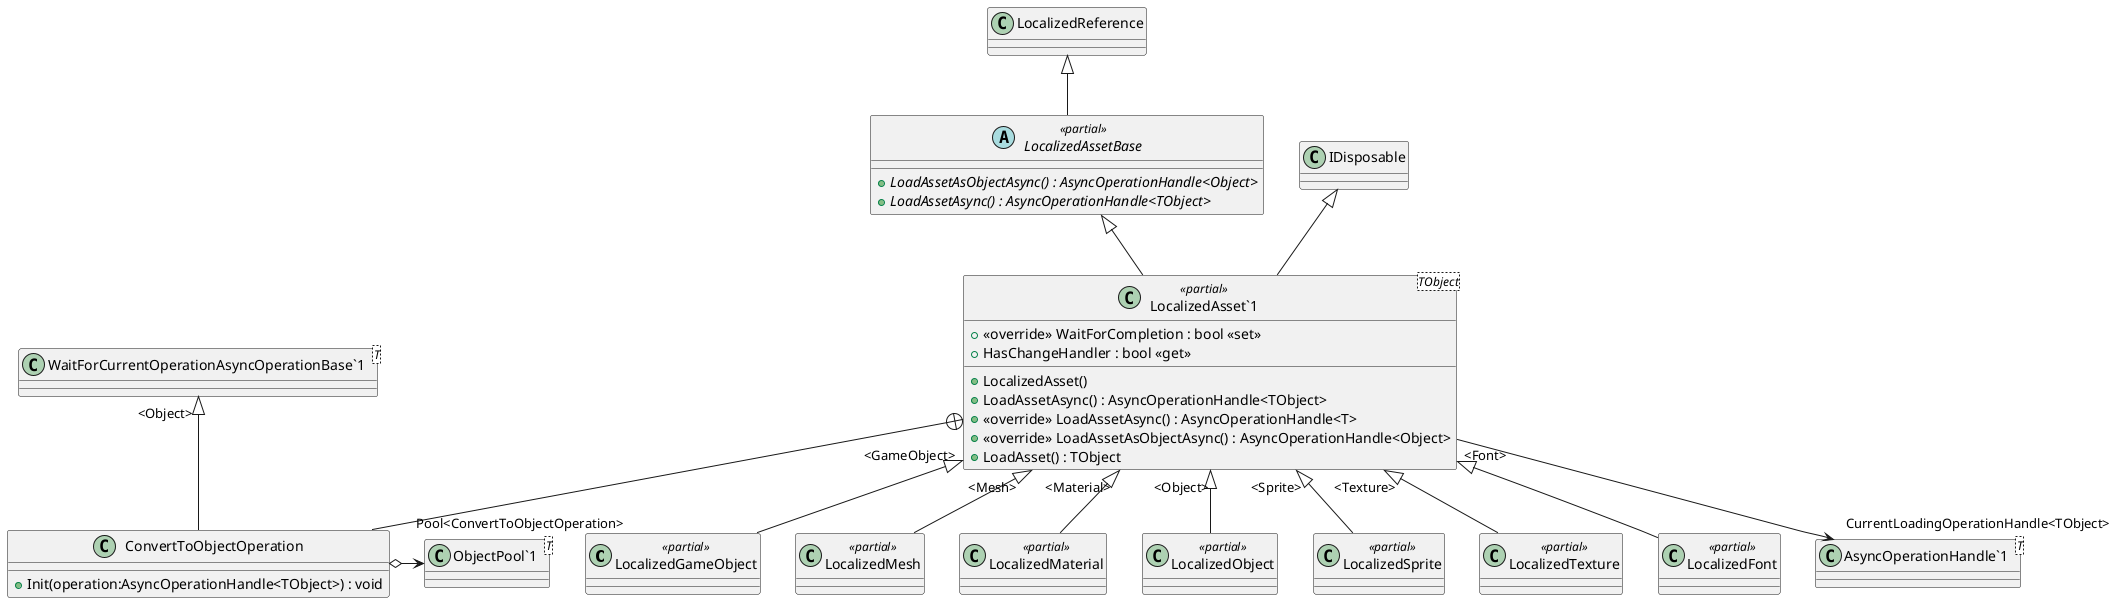 @startuml
class LocalizedGameObject <<partial>> {
}
class LocalizedMesh <<partial>> {
}
class LocalizedMaterial <<partial>> {
}
class LocalizedObject <<partial>> {
}
class LocalizedSprite <<partial>> {
}
class LocalizedTexture <<partial>> {
}
class LocalizedFont <<partial>> {
}
abstract class LocalizedAssetBase <<partial>> {
    + {abstract} LoadAssetAsObjectAsync() : AsyncOperationHandle<Object>
    + {abstract} LoadAssetAsync() : AsyncOperationHandle<TObject>
}
class "LocalizedAsset`1"<TObject> <<partial>> {
    + <<override>> WaitForCompletion : bool <<set>>
    + HasChangeHandler : bool <<get>>
    + LocalizedAsset()
    + LoadAssetAsync() : AsyncOperationHandle<TObject>
    + <<override>> LoadAssetAsync() : AsyncOperationHandle<T>
    + <<override>> LoadAssetAsObjectAsync() : AsyncOperationHandle<Object>
    + LoadAsset() : TObject
}
class "AsyncOperationHandle`1"<T> {
}
class ConvertToObjectOperation {
    + Init(operation:AsyncOperationHandle<TObject>) : void
}
class "WaitForCurrentOperationAsyncOperationBase`1"<T> {
}
class "ObjectPool`1"<T> {
}
"LocalizedAsset`1" "<GameObject>" <|-- LocalizedGameObject
"LocalizedAsset`1" "<Mesh>" <|-- LocalizedMesh
"LocalizedAsset`1" "<Material>" <|-- LocalizedMaterial
"LocalizedAsset`1" "<Object>" <|-- LocalizedObject
"LocalizedAsset`1" "<Sprite>" <|-- LocalizedSprite
"LocalizedAsset`1" "<Texture>" <|-- LocalizedTexture
"LocalizedAsset`1" "<Font>" <|-- LocalizedFont
LocalizedReference <|-- LocalizedAssetBase
LocalizedAssetBase <|-- "LocalizedAsset`1"
IDisposable <|-- "LocalizedAsset`1"
"LocalizedAsset`1" --> "CurrentLoadingOperationHandle<TObject>" "AsyncOperationHandle`1"
"LocalizedAsset`1" +-- ConvertToObjectOperation
"WaitForCurrentOperationAsyncOperationBase`1" "<Object>" <|-- ConvertToObjectOperation
ConvertToObjectOperation o-> "Pool<ConvertToObjectOperation>" "ObjectPool`1"
@enduml
